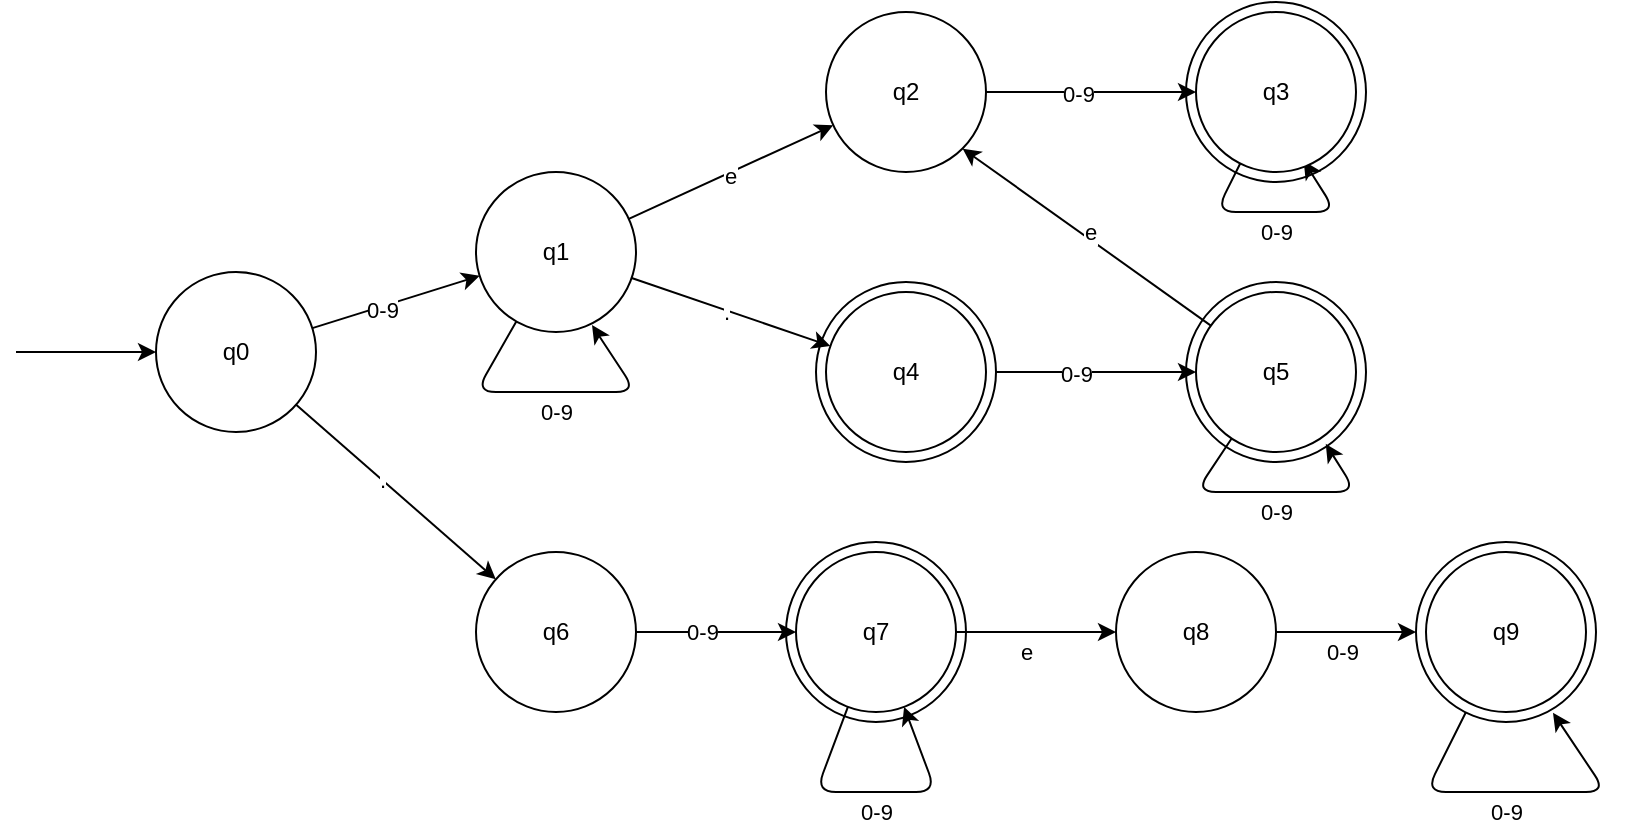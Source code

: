 <mxfile>
    <diagram id="_G2VMr3LBB0HZ__Ggxa5" name="Page-1">
        <mxGraphModel dx="898" dy="799" grid="1" gridSize="10" guides="1" tooltips="1" connect="1" arrows="1" fold="1" page="1" pageScale="1" pageWidth="850" pageHeight="1100" math="0" shadow="0">
            <root>
                <mxCell id="0"/>
                <mxCell id="1" parent="0"/>
                <mxCell id="60" value="q5" style="ellipse;whiteSpace=wrap;html=1;aspect=fixed;" vertex="1" parent="1">
                    <mxGeometry x="605" y="25" width="90" height="90" as="geometry"/>
                </mxCell>
                <mxCell id="59" value="q5" style="ellipse;whiteSpace=wrap;html=1;aspect=fixed;" vertex="1" parent="1">
                    <mxGeometry x="605" y="165" width="90" height="90" as="geometry"/>
                </mxCell>
                <mxCell id="46" value="" style="edgeStyle=none;html=1;" edge="1" parent="1" source="43" target="44">
                    <mxGeometry relative="1" as="geometry"/>
                </mxCell>
                <mxCell id="47" value="0-9" style="edgeLabel;html=1;align=center;verticalAlign=middle;resizable=0;points=[];" vertex="1" connectable="0" parent="46">
                    <mxGeometry x="-0.212" y="-1" relative="1" as="geometry">
                        <mxPoint as="offset"/>
                    </mxGeometry>
                </mxCell>
                <mxCell id="43" value="q5" style="ellipse;whiteSpace=wrap;html=1;aspect=fixed;" vertex="1" parent="1">
                    <mxGeometry x="420" y="165" width="90" height="90" as="geometry"/>
                </mxCell>
                <mxCell id="36" value="q5" style="ellipse;whiteSpace=wrap;html=1;aspect=fixed;" vertex="1" parent="1">
                    <mxGeometry x="405" y="295" width="90" height="90" as="geometry"/>
                </mxCell>
                <mxCell id="4" value="" style="edgeStyle=none;html=1;" edge="1" parent="1" source="2" target="3">
                    <mxGeometry relative="1" as="geometry"/>
                </mxCell>
                <mxCell id="12" value="0-9" style="edgeLabel;html=1;align=center;verticalAlign=middle;resizable=0;points=[];" vertex="1" connectable="0" parent="4">
                    <mxGeometry x="-0.189" y="-1" relative="1" as="geometry">
                        <mxPoint as="offset"/>
                    </mxGeometry>
                </mxCell>
                <mxCell id="10" value="" style="edgeStyle=none;html=1;" edge="1" parent="1" source="2" target="9">
                    <mxGeometry relative="1" as="geometry"/>
                </mxCell>
                <mxCell id="13" value="." style="edgeLabel;html=1;align=center;verticalAlign=middle;resizable=0;points=[];" vertex="1" connectable="0" parent="10">
                    <mxGeometry x="-0.139" relative="1" as="geometry">
                        <mxPoint as="offset"/>
                    </mxGeometry>
                </mxCell>
                <mxCell id="2" value="q0" style="ellipse;whiteSpace=wrap;html=1;aspect=fixed;" vertex="1" parent="1">
                    <mxGeometry x="90" y="160" width="80" height="80" as="geometry"/>
                </mxCell>
                <mxCell id="6" value="" style="edgeStyle=none;html=1;" edge="1" parent="1" source="3" target="5">
                    <mxGeometry relative="1" as="geometry"/>
                </mxCell>
                <mxCell id="51" value="e" style="edgeLabel;html=1;align=center;verticalAlign=middle;resizable=0;points=[];" vertex="1" connectable="0" parent="6">
                    <mxGeometry x="-0.025" y="-2" relative="1" as="geometry">
                        <mxPoint y="-1" as="offset"/>
                    </mxGeometry>
                </mxCell>
                <mxCell id="38" style="edgeStyle=none;html=1;entryX=0.725;entryY=0.957;entryDx=0;entryDy=0;entryPerimeter=0;" edge="1" parent="1" source="3" target="3">
                    <mxGeometry relative="1" as="geometry">
                        <mxPoint x="320" y="220" as="targetPoint"/>
                        <Array as="points">
                            <mxPoint x="250" y="220"/>
                        </Array>
                    </mxGeometry>
                </mxCell>
                <mxCell id="39" value="0-9" style="edgeLabel;html=1;align=center;verticalAlign=middle;resizable=0;points=[];" vertex="1" connectable="0" parent="38">
                    <mxGeometry x="-0.133" relative="1" as="geometry">
                        <mxPoint x="11" y="10" as="offset"/>
                    </mxGeometry>
                </mxCell>
                <mxCell id="41" value="" style="edgeStyle=none;html=1;" edge="1" parent="1" source="3" target="40">
                    <mxGeometry relative="1" as="geometry"/>
                </mxCell>
                <mxCell id="42" value="." style="edgeLabel;html=1;align=center;verticalAlign=middle;resizable=0;points=[];" vertex="1" connectable="0" parent="41">
                    <mxGeometry x="-0.05" y="-1" relative="1" as="geometry">
                        <mxPoint as="offset"/>
                    </mxGeometry>
                </mxCell>
                <mxCell id="3" value="q1" style="ellipse;whiteSpace=wrap;html=1;aspect=fixed;" vertex="1" parent="1">
                    <mxGeometry x="250" y="110" width="80" height="80" as="geometry"/>
                </mxCell>
                <mxCell id="8" value="" style="edgeStyle=none;html=1;" edge="1" parent="1" source="5" target="7">
                    <mxGeometry relative="1" as="geometry"/>
                </mxCell>
                <mxCell id="52" value="0-9" style="edgeLabel;html=1;align=center;verticalAlign=middle;resizable=0;points=[];" vertex="1" connectable="0" parent="8">
                    <mxGeometry x="-0.129" y="-1" relative="1" as="geometry">
                        <mxPoint as="offset"/>
                    </mxGeometry>
                </mxCell>
                <mxCell id="5" value="q2" style="ellipse;whiteSpace=wrap;html=1;aspect=fixed;" vertex="1" parent="1">
                    <mxGeometry x="425" y="30" width="80" height="80" as="geometry"/>
                </mxCell>
                <mxCell id="53" style="edgeStyle=none;html=1;entryX=0.673;entryY=0.931;entryDx=0;entryDy=0;entryPerimeter=0;elbow=horizontal;" edge="1" parent="1" source="7" target="7">
                    <mxGeometry relative="1" as="geometry">
                        <mxPoint x="690" y="130" as="targetPoint"/>
                        <Array as="points">
                            <mxPoint x="620" y="130"/>
                        </Array>
                    </mxGeometry>
                </mxCell>
                <mxCell id="55" value="0-9" style="edgeLabel;html=1;align=center;verticalAlign=middle;resizable=0;points=[];" vertex="1" connectable="0" parent="53">
                    <mxGeometry x="-0.238" relative="1" as="geometry">
                        <mxPoint x="12" y="10" as="offset"/>
                    </mxGeometry>
                </mxCell>
                <mxCell id="7" value="q3" style="ellipse;whiteSpace=wrap;html=1;aspect=fixed;" vertex="1" parent="1">
                    <mxGeometry x="610" y="30" width="80" height="80" as="geometry"/>
                </mxCell>
                <mxCell id="15" value="" style="edgeStyle=none;html=1;" edge="1" parent="1" source="9" target="14">
                    <mxGeometry relative="1" as="geometry"/>
                </mxCell>
                <mxCell id="16" value="0-9" style="edgeLabel;html=1;align=center;verticalAlign=middle;resizable=0;points=[];" vertex="1" connectable="0" parent="15">
                    <mxGeometry x="-0.189" relative="1" as="geometry">
                        <mxPoint as="offset"/>
                    </mxGeometry>
                </mxCell>
                <mxCell id="9" value="q6" style="ellipse;whiteSpace=wrap;html=1;aspect=fixed;" vertex="1" parent="1">
                    <mxGeometry x="250" y="300" width="80" height="80" as="geometry"/>
                </mxCell>
                <mxCell id="11" value="" style="endArrow=classic;html=1;entryX=0;entryY=0.5;entryDx=0;entryDy=0;" edge="1" parent="1" target="2">
                    <mxGeometry width="50" height="50" relative="1" as="geometry">
                        <mxPoint x="20" y="200" as="sourcePoint"/>
                        <mxPoint x="70" y="200" as="targetPoint"/>
                    </mxGeometry>
                </mxCell>
                <mxCell id="17" style="edgeStyle=none;html=1;" edge="1" parent="1" source="14" target="14">
                    <mxGeometry relative="1" as="geometry">
                        <mxPoint x="450" y="440" as="targetPoint"/>
                        <Array as="points">
                            <mxPoint x="420" y="420"/>
                        </Array>
                    </mxGeometry>
                </mxCell>
                <mxCell id="18" value="0-9" style="edgeLabel;html=1;align=center;verticalAlign=middle;resizable=0;points=[];" vertex="1" connectable="0" parent="17">
                    <mxGeometry x="-0.064" y="-3" relative="1" as="geometry">
                        <mxPoint x="5" y="7" as="offset"/>
                    </mxGeometry>
                </mxCell>
                <mxCell id="20" value="" style="edgeStyle=none;html=1;" edge="1" parent="1" source="14" target="19">
                    <mxGeometry relative="1" as="geometry"/>
                </mxCell>
                <mxCell id="21" value="e" style="edgeLabel;html=1;align=center;verticalAlign=middle;resizable=0;points=[];" vertex="1" connectable="0" parent="20">
                    <mxGeometry x="-0.12" relative="1" as="geometry">
                        <mxPoint y="10" as="offset"/>
                    </mxGeometry>
                </mxCell>
                <mxCell id="14" value="q7" style="ellipse;whiteSpace=wrap;html=1;aspect=fixed;" vertex="1" parent="1">
                    <mxGeometry x="410" y="300" width="80" height="80" as="geometry"/>
                </mxCell>
                <mxCell id="23" value="" style="edgeStyle=none;html=1;entryX=0;entryY=0.5;entryDx=0;entryDy=0;" edge="1" parent="1" source="19" target="27">
                    <mxGeometry relative="1" as="geometry">
                        <mxPoint x="610" y="450" as="targetPoint"/>
                    </mxGeometry>
                </mxCell>
                <mxCell id="61" value="0-9" style="edgeLabel;html=1;align=center;verticalAlign=middle;resizable=0;points=[];" vertex="1" connectable="0" parent="23">
                    <mxGeometry x="-0.062" y="-3" relative="1" as="geometry">
                        <mxPoint y="7" as="offset"/>
                    </mxGeometry>
                </mxCell>
                <mxCell id="19" value="q8" style="ellipse;whiteSpace=wrap;html=1;aspect=fixed;" vertex="1" parent="1">
                    <mxGeometry x="570" y="300" width="80" height="80" as="geometry"/>
                </mxCell>
                <mxCell id="28" value="" style="group" vertex="1" connectable="0" parent="1">
                    <mxGeometry x="720" y="295" width="90" height="90" as="geometry"/>
                </mxCell>
                <mxCell id="24" style="edgeStyle=none;html=1;entryX=0.761;entryY=0.949;entryDx=0;entryDy=0;entryPerimeter=0;" edge="1" parent="28" target="27">
                    <mxGeometry relative="1" as="geometry">
                        <mxPoint x="75" y="85" as="targetPoint"/>
                        <mxPoint x="25" y="85" as="sourcePoint"/>
                        <Array as="points">
                            <mxPoint x="5" y="125"/>
                            <mxPoint x="95" y="125"/>
                        </Array>
                    </mxGeometry>
                </mxCell>
                <mxCell id="25" value="0-9" style="edgeLabel;html=1;align=center;verticalAlign=middle;resizable=0;points=[];" vertex="1" connectable="0" parent="24">
                    <mxGeometry x="-0.098" y="-1" relative="1" as="geometry">
                        <mxPoint x="2" y="9" as="offset"/>
                    </mxGeometry>
                </mxCell>
                <mxCell id="29" value="" style="group" vertex="1" connectable="0" parent="28">
                    <mxGeometry width="90" height="90" as="geometry"/>
                </mxCell>
                <mxCell id="27" value="" style="ellipse;whiteSpace=wrap;html=1;aspect=fixed;" vertex="1" parent="29">
                    <mxGeometry width="90" height="90" as="geometry"/>
                </mxCell>
                <mxCell id="22" value="q9" style="ellipse;whiteSpace=wrap;html=1;aspect=fixed;" vertex="1" parent="29">
                    <mxGeometry x="5" y="5" width="80" height="80" as="geometry"/>
                </mxCell>
                <mxCell id="40" value="q4" style="ellipse;whiteSpace=wrap;html=1;aspect=fixed;" vertex="1" parent="1">
                    <mxGeometry x="425" y="170" width="80" height="80" as="geometry"/>
                </mxCell>
                <mxCell id="48" style="edgeStyle=none;html=1;entryX=0.811;entryY=0.949;entryDx=0;entryDy=0;entryPerimeter=0;elbow=vertical;" edge="1" parent="1" source="44" target="44">
                    <mxGeometry relative="1" as="geometry">
                        <mxPoint x="690" y="270" as="targetPoint"/>
                        <Array as="points">
                            <mxPoint x="610" y="270"/>
                        </Array>
                    </mxGeometry>
                </mxCell>
                <mxCell id="49" value="0-9" style="edgeLabel;html=1;align=center;verticalAlign=middle;resizable=0;points=[];" vertex="1" connectable="0" parent="48">
                    <mxGeometry x="-0.121" y="2" relative="1" as="geometry">
                        <mxPoint x="10" y="12" as="offset"/>
                    </mxGeometry>
                </mxCell>
                <mxCell id="56" style="edgeStyle=none;html=1;entryX=1;entryY=1;entryDx=0;entryDy=0;" edge="1" parent="1" source="44" target="5">
                    <mxGeometry relative="1" as="geometry"/>
                </mxCell>
                <mxCell id="58" value="e" style="edgeLabel;html=1;align=center;verticalAlign=middle;resizable=0;points=[];" vertex="1" connectable="0" parent="56">
                    <mxGeometry x="0.012" y="-3" relative="1" as="geometry">
                        <mxPoint as="offset"/>
                    </mxGeometry>
                </mxCell>
                <mxCell id="44" value="q5" style="ellipse;whiteSpace=wrap;html=1;aspect=fixed;" vertex="1" parent="1">
                    <mxGeometry x="610" y="170" width="80" height="80" as="geometry"/>
                </mxCell>
            </root>
        </mxGraphModel>
    </diagram>
</mxfile>